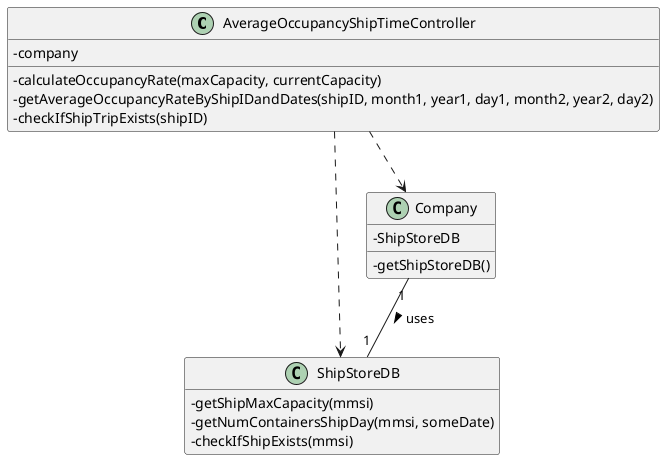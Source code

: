 @startuml

hide empty methods
hide empty attributes
'left to right direction
skinparam classAttributeIconSize 0

class AverageOccupancyShipTimeController{
- company
- calculateOccupancyRate(maxCapacity, currentCapacity)
- getAverageOccupancyRateByShipIDandDates(shipID, month1, year1, day1, month2, year2, day2)
- checkIfShipTripExists(shipID)
}

class ShipStoreDB{
- getShipMaxCapacity(mmsi)
- getNumContainersShipDay(mmsi, someDate)
- checkIfShipExists(mmsi)
}

class Company{
- ShipStoreDB
- getShipStoreDB()
}

AverageOccupancyShipTimeController ..> Company
AverageOccupancyShipTimeController ..> ShipStoreDB
Company "1" -- "1" ShipStoreDB : uses >

@enduml